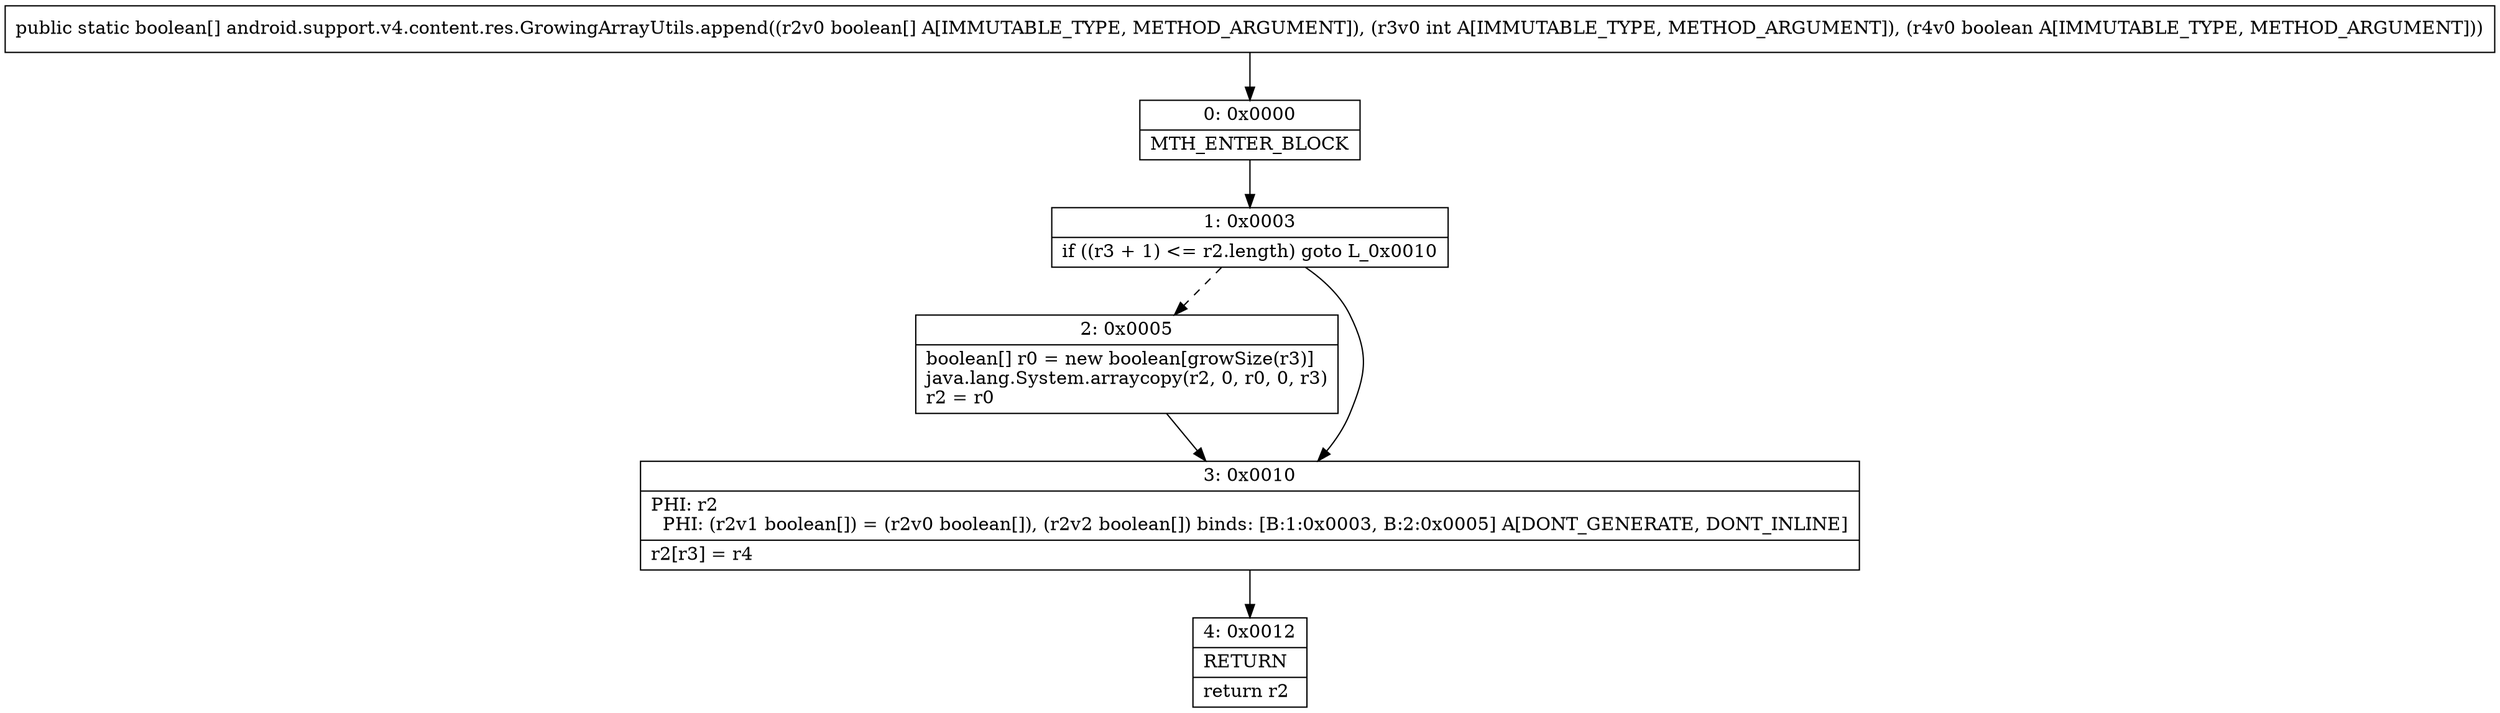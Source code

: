 digraph "CFG forandroid.support.v4.content.res.GrowingArrayUtils.append([ZIZ)[Z" {
Node_0 [shape=record,label="{0\:\ 0x0000|MTH_ENTER_BLOCK\l}"];
Node_1 [shape=record,label="{1\:\ 0x0003|if ((r3 + 1) \<= r2.length) goto L_0x0010\l}"];
Node_2 [shape=record,label="{2\:\ 0x0005|boolean[] r0 = new boolean[growSize(r3)]\ljava.lang.System.arraycopy(r2, 0, r0, 0, r3)\lr2 = r0\l}"];
Node_3 [shape=record,label="{3\:\ 0x0010|PHI: r2 \l  PHI: (r2v1 boolean[]) = (r2v0 boolean[]), (r2v2 boolean[]) binds: [B:1:0x0003, B:2:0x0005] A[DONT_GENERATE, DONT_INLINE]\l|r2[r3] = r4\l}"];
Node_4 [shape=record,label="{4\:\ 0x0012|RETURN\l|return r2\l}"];
MethodNode[shape=record,label="{public static boolean[] android.support.v4.content.res.GrowingArrayUtils.append((r2v0 boolean[] A[IMMUTABLE_TYPE, METHOD_ARGUMENT]), (r3v0 int A[IMMUTABLE_TYPE, METHOD_ARGUMENT]), (r4v0 boolean A[IMMUTABLE_TYPE, METHOD_ARGUMENT])) }"];
MethodNode -> Node_0;
Node_0 -> Node_1;
Node_1 -> Node_2[style=dashed];
Node_1 -> Node_3;
Node_2 -> Node_3;
Node_3 -> Node_4;
}

